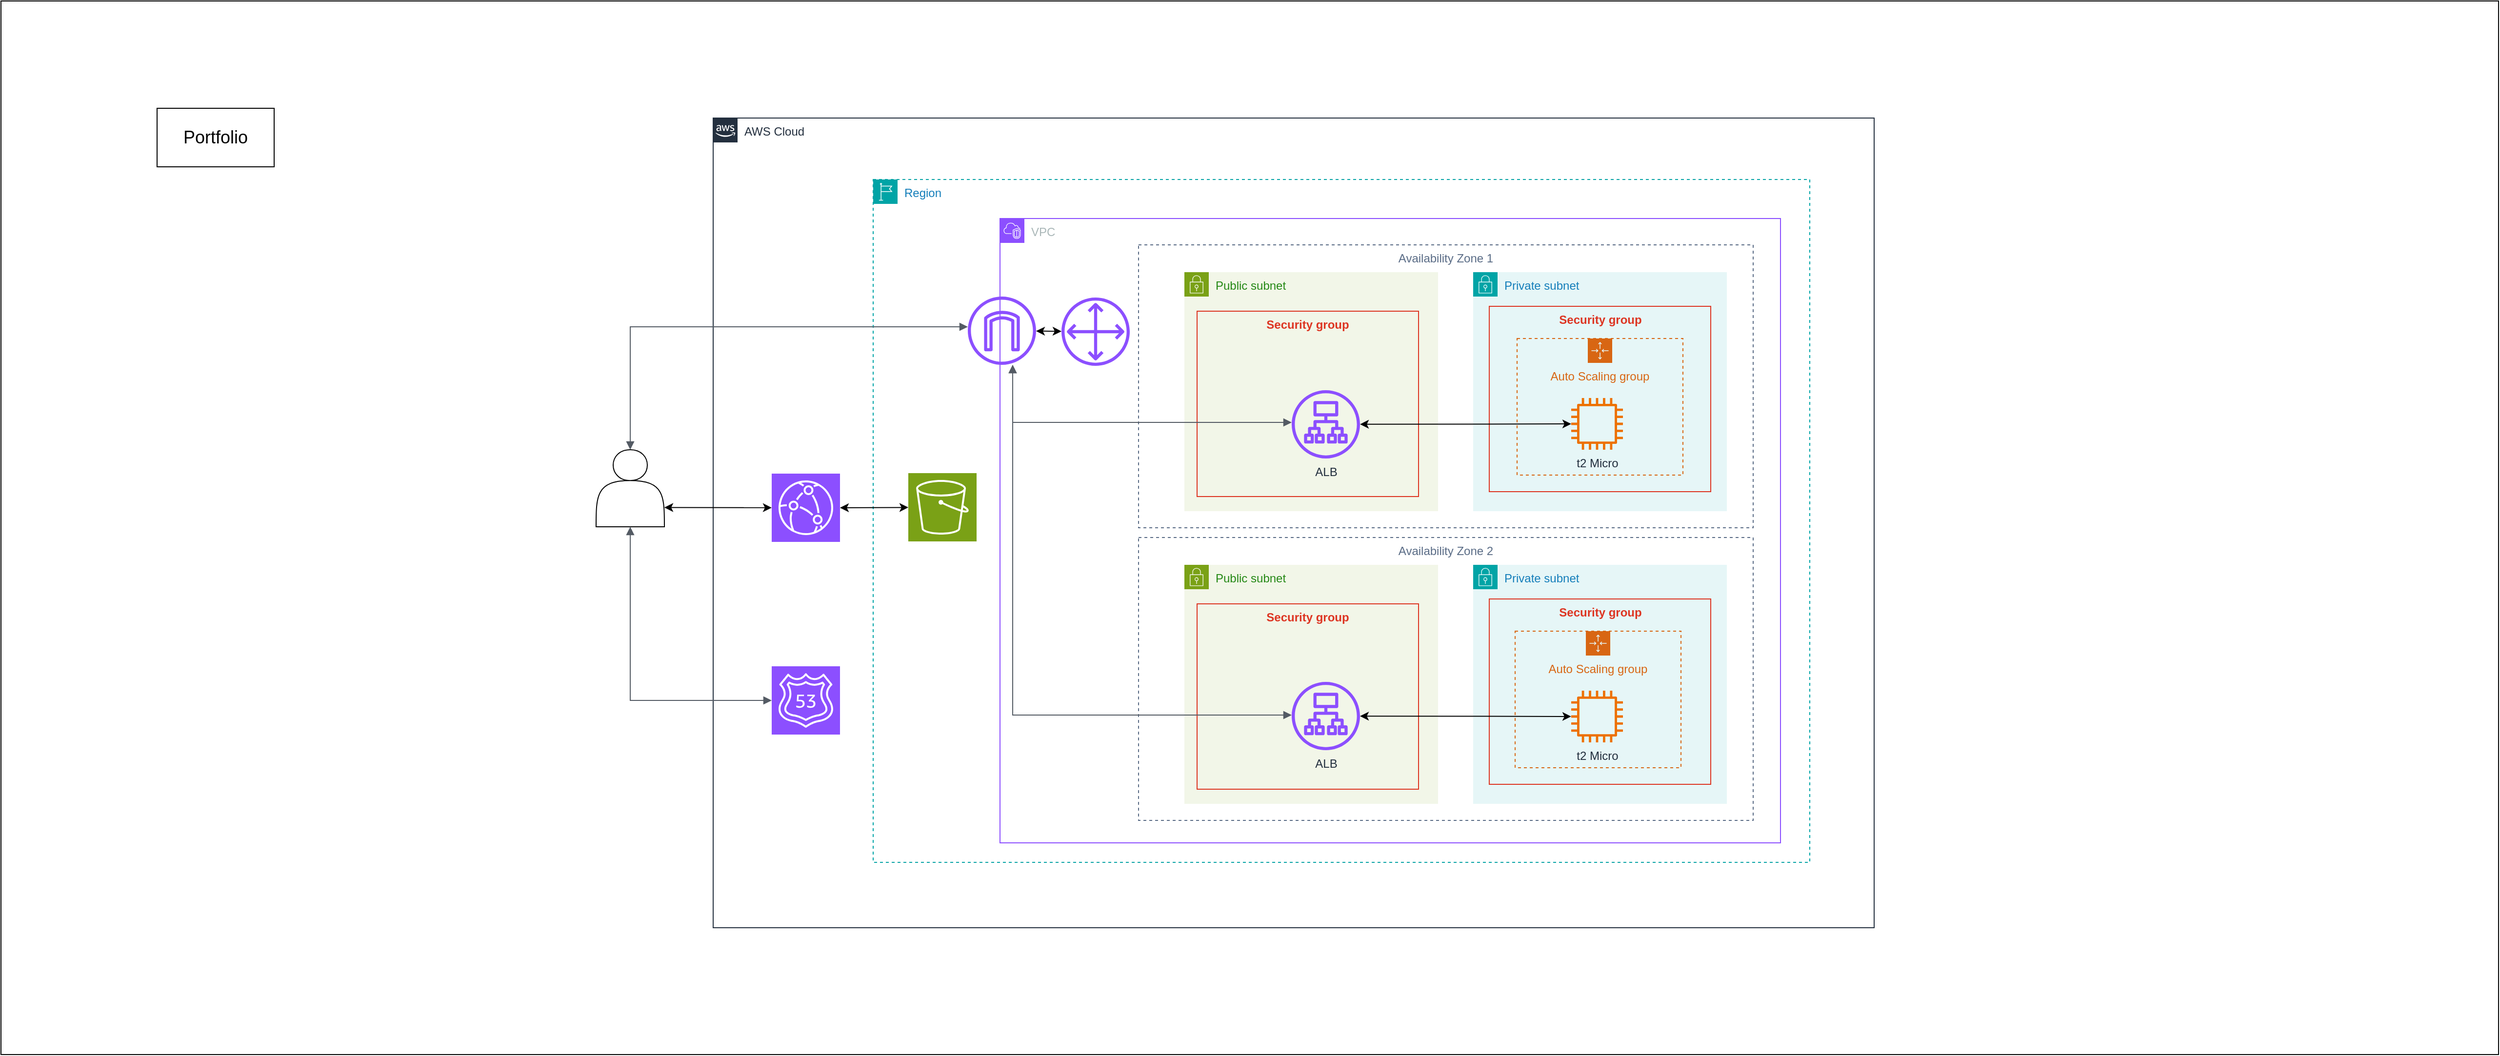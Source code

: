 <mxfile version="28.2.3">
  <diagram id="Ht1M8jgEwFfnCIfOTk4-" name="Page-1">
    <mxGraphModel dx="3682" dy="1408" grid="1" gridSize="10" guides="1" tooltips="1" connect="1" arrows="1" fold="1" page="1" pageScale="1" pageWidth="1169" pageHeight="827" math="0" shadow="0">
      <root>
        <mxCell id="0" />
        <mxCell id="1" parent="0" />
        <mxCell id="gGwlAg2NpKpwANiee2Lp-52" value="" style="rounded=0;whiteSpace=wrap;html=1;strokeColor=light-dark(#000000,#000000);" parent="1" vertex="1">
          <mxGeometry x="-1100" y="40" width="2560" height="1080" as="geometry" />
        </mxCell>
        <mxCell id="gGwlAg2NpKpwANiee2Lp-3" value="AWS Cloud" style="points=[[0,0],[0.25,0],[0.5,0],[0.75,0],[1,0],[1,0.25],[1,0.5],[1,0.75],[1,1],[0.75,1],[0.5,1],[0.25,1],[0,1],[0,0.75],[0,0.5],[0,0.25]];outlineConnect=0;gradientColor=none;html=1;whiteSpace=wrap;fontSize=12;fontStyle=0;container=1;pointerEvents=0;collapsible=0;recursiveResize=0;shape=mxgraph.aws4.group;grIcon=mxgraph.aws4.group_aws_cloud_alt;strokeColor=#232F3E;fillColor=none;verticalAlign=top;align=left;spacingLeft=30;fontColor=#232F3E;dashed=0;" parent="1" vertex="1">
          <mxGeometry x="-370" y="160" width="1190" height="830" as="geometry" />
        </mxCell>
        <mxCell id="gGwlAg2NpKpwANiee2Lp-4" value="Region" style="points=[[0,0],[0.25,0],[0.5,0],[0.75,0],[1,0],[1,0.25],[1,0.5],[1,0.75],[1,1],[0.75,1],[0.5,1],[0.25,1],[0,1],[0,0.75],[0,0.5],[0,0.25]];outlineConnect=0;gradientColor=none;html=1;whiteSpace=wrap;fontSize=12;fontStyle=0;container=1;pointerEvents=0;collapsible=0;recursiveResize=0;shape=mxgraph.aws4.group;grIcon=mxgraph.aws4.group_region;strokeColor=#00A4A6;fillColor=none;verticalAlign=top;align=left;spacingLeft=30;fontColor=#147EBA;dashed=1;" parent="gGwlAg2NpKpwANiee2Lp-3" vertex="1">
          <mxGeometry x="164" y="63" width="960" height="700" as="geometry" />
        </mxCell>
        <mxCell id="gGwlAg2NpKpwANiee2Lp-8" value="VPC" style="points=[[0,0],[0.25,0],[0.5,0],[0.75,0],[1,0],[1,0.25],[1,0.5],[1,0.75],[1,1],[0.75,1],[0.5,1],[0.25,1],[0,1],[0,0.75],[0,0.5],[0,0.25]];outlineConnect=0;gradientColor=none;html=1;whiteSpace=wrap;fontSize=12;fontStyle=0;container=1;pointerEvents=0;collapsible=0;recursiveResize=0;shape=mxgraph.aws4.group;grIcon=mxgraph.aws4.group_vpc2;strokeColor=#8C4FFF;fillColor=none;verticalAlign=top;align=left;spacingLeft=30;fontColor=#AAB7B8;dashed=0;" parent="gGwlAg2NpKpwANiee2Lp-4" vertex="1">
          <mxGeometry x="130" y="40" width="800" height="640" as="geometry" />
        </mxCell>
        <mxCell id="gGwlAg2NpKpwANiee2Lp-9" value="" style="sketch=0;outlineConnect=0;fontColor=#232F3E;gradientColor=none;fillColor=#8C4FFF;strokeColor=none;dashed=0;verticalLabelPosition=bottom;verticalAlign=top;align=center;html=1;fontSize=12;fontStyle=0;aspect=fixed;pointerEvents=1;shape=mxgraph.aws4.internet_gateway;" parent="gGwlAg2NpKpwANiee2Lp-8" vertex="1">
          <mxGeometry x="-33" y="80" width="70" height="70" as="geometry" />
        </mxCell>
        <mxCell id="gGwlAg2NpKpwANiee2Lp-10" value="" style="sketch=0;outlineConnect=0;fontColor=#232F3E;gradientColor=none;fillColor=#8C4FFF;strokeColor=none;dashed=0;verticalLabelPosition=bottom;verticalAlign=top;align=center;html=1;fontSize=12;fontStyle=0;aspect=fixed;pointerEvents=1;shape=mxgraph.aws4.customer_gateway;" parent="gGwlAg2NpKpwANiee2Lp-8" vertex="1">
          <mxGeometry x="63" y="81" width="70" height="70" as="geometry" />
        </mxCell>
        <mxCell id="gGwlAg2NpKpwANiee2Lp-11" value="" style="endArrow=classic;startArrow=classic;html=1;rounded=0;" parent="gGwlAg2NpKpwANiee2Lp-8" source="gGwlAg2NpKpwANiee2Lp-9" target="gGwlAg2NpKpwANiee2Lp-10" edge="1">
          <mxGeometry width="50" height="50" relative="1" as="geometry">
            <mxPoint x="370" y="354" as="sourcePoint" />
            <mxPoint x="420" y="304" as="targetPoint" />
          </mxGeometry>
        </mxCell>
        <mxCell id="gGwlAg2NpKpwANiee2Lp-12" value="Availability Zone 1" style="fillColor=none;strokeColor=#5A6C86;dashed=1;verticalAlign=top;fontStyle=0;fontColor=#5A6C86;whiteSpace=wrap;html=1;" parent="gGwlAg2NpKpwANiee2Lp-8" vertex="1">
          <mxGeometry x="142" y="27" width="630" height="290" as="geometry" />
        </mxCell>
        <mxCell id="gGwlAg2NpKpwANiee2Lp-6" value="Public subnet" style="points=[[0,0],[0.25,0],[0.5,0],[0.75,0],[1,0],[1,0.25],[1,0.5],[1,0.75],[1,1],[0.75,1],[0.5,1],[0.25,1],[0,1],[0,0.75],[0,0.5],[0,0.25]];outlineConnect=0;gradientColor=none;html=1;whiteSpace=wrap;fontSize=12;fontStyle=0;container=1;pointerEvents=0;collapsible=0;recursiveResize=0;shape=mxgraph.aws4.group;grIcon=mxgraph.aws4.group_security_group;grStroke=0;strokeColor=#7AA116;fillColor=#F2F6E8;verticalAlign=top;align=left;spacingLeft=30;fontColor=#248814;dashed=0;" parent="gGwlAg2NpKpwANiee2Lp-8" vertex="1">
          <mxGeometry x="189" y="55" width="260" height="245" as="geometry" />
        </mxCell>
        <mxCell id="gGwlAg2NpKpwANiee2Lp-15" value="Security group" style="fillColor=none;strokeColor=#DD3522;verticalAlign=top;fontStyle=1;fontColor=#DD3522;whiteSpace=wrap;html=1;" parent="gGwlAg2NpKpwANiee2Lp-6" vertex="1">
          <mxGeometry x="13" y="40" width="227" height="190" as="geometry" />
        </mxCell>
        <mxCell id="gGwlAg2NpKpwANiee2Lp-13" value="ALB" style="sketch=0;outlineConnect=0;fontColor=#232F3E;gradientColor=none;fillColor=#8C4FFF;strokeColor=none;dashed=0;verticalLabelPosition=bottom;verticalAlign=top;align=center;html=1;fontSize=12;fontStyle=0;aspect=fixed;pointerEvents=1;shape=mxgraph.aws4.application_load_balancer;" parent="gGwlAg2NpKpwANiee2Lp-6" vertex="1">
          <mxGeometry x="110" y="121" width="70" height="70" as="geometry" />
        </mxCell>
        <mxCell id="gGwlAg2NpKpwANiee2Lp-28" style="edgeStyle=orthogonalEdgeStyle;rounded=0;orthogonalLoop=1;jettySize=auto;html=1;exitX=0.5;exitY=1;exitDx=0;exitDy=0;" parent="gGwlAg2NpKpwANiee2Lp-6" source="gGwlAg2NpKpwANiee2Lp-15" target="gGwlAg2NpKpwANiee2Lp-15" edge="1">
          <mxGeometry relative="1" as="geometry" />
        </mxCell>
        <mxCell id="gGwlAg2NpKpwANiee2Lp-7" value="Private subnet" style="points=[[0,0],[0.25,0],[0.5,0],[0.75,0],[1,0],[1,0.25],[1,0.5],[1,0.75],[1,1],[0.75,1],[0.5,1],[0.25,1],[0,1],[0,0.75],[0,0.5],[0,0.25]];outlineConnect=0;gradientColor=none;html=1;whiteSpace=wrap;fontSize=12;fontStyle=0;container=1;pointerEvents=0;collapsible=0;recursiveResize=0;shape=mxgraph.aws4.group;grIcon=mxgraph.aws4.group_security_group;grStroke=0;strokeColor=#00A4A6;fillColor=#E6F6F7;verticalAlign=top;align=left;spacingLeft=30;fontColor=#147EBA;dashed=0;" parent="gGwlAg2NpKpwANiee2Lp-8" vertex="1">
          <mxGeometry x="485" y="55" width="260" height="245" as="geometry" />
        </mxCell>
        <mxCell id="gGwlAg2NpKpwANiee2Lp-16" value="Security group" style="fillColor=none;strokeColor=#DD3522;verticalAlign=top;fontStyle=1;fontColor=#DD3522;whiteSpace=wrap;html=1;" parent="gGwlAg2NpKpwANiee2Lp-7" vertex="1">
          <mxGeometry x="16.5" y="35" width="227" height="190" as="geometry" />
        </mxCell>
        <mxCell id="gGwlAg2NpKpwANiee2Lp-24" value="t2 Micro" style="sketch=0;outlineConnect=0;fontColor=#232F3E;gradientColor=none;fillColor=#ED7100;strokeColor=none;dashed=0;verticalLabelPosition=bottom;verticalAlign=top;align=center;html=1;fontSize=12;fontStyle=0;aspect=fixed;pointerEvents=1;shape=mxgraph.aws4.instance2;" parent="gGwlAg2NpKpwANiee2Lp-7" vertex="1">
          <mxGeometry x="100.5" y="129" width="53" height="53" as="geometry" />
        </mxCell>
        <mxCell id="gGwlAg2NpKpwANiee2Lp-23" value="Auto Scaling group" style="points=[[0,0],[0.25,0],[0.5,0],[0.75,0],[1,0],[1,0.25],[1,0.5],[1,0.75],[1,1],[0.75,1],[0.5,1],[0.25,1],[0,1],[0,0.75],[0,0.5],[0,0.25]];outlineConnect=0;gradientColor=none;html=1;whiteSpace=wrap;fontSize=12;fontStyle=0;container=1;pointerEvents=0;collapsible=0;recursiveResize=0;shape=mxgraph.aws4.groupCenter;grIcon=mxgraph.aws4.group_auto_scaling_group;grStroke=1;strokeColor=#D86613;fillColor=none;verticalAlign=top;align=center;fontColor=#D86613;dashed=1;spacingTop=25;" parent="gGwlAg2NpKpwANiee2Lp-7" vertex="1">
          <mxGeometry x="45" y="68" width="170" height="140" as="geometry" />
        </mxCell>
        <mxCell id="gGwlAg2NpKpwANiee2Lp-20" value="" style="edgeStyle=orthogonalEdgeStyle;html=1;endArrow=block;elbow=vertical;startArrow=block;startFill=1;endFill=1;strokeColor=#545B64;rounded=0;" parent="gGwlAg2NpKpwANiee2Lp-8" source="gGwlAg2NpKpwANiee2Lp-9" target="gGwlAg2NpKpwANiee2Lp-13" edge="1">
          <mxGeometry width="100" relative="1" as="geometry">
            <mxPoint x="410" y="360" as="sourcePoint" />
            <mxPoint x="510" y="360" as="targetPoint" />
            <Array as="points">
              <mxPoint x="13" y="209" />
            </Array>
          </mxGeometry>
        </mxCell>
        <mxCell id="gGwlAg2NpKpwANiee2Lp-22" value="" style="endArrow=classic;startArrow=classic;html=1;rounded=0;" parent="gGwlAg2NpKpwANiee2Lp-8" source="gGwlAg2NpKpwANiee2Lp-13" target="gGwlAg2NpKpwANiee2Lp-24" edge="1">
          <mxGeometry width="50" height="50" relative="1" as="geometry">
            <mxPoint x="438" y="350" as="sourcePoint" />
            <mxPoint x="588.5" y="255.5" as="targetPoint" />
          </mxGeometry>
        </mxCell>
        <mxCell id="gGwlAg2NpKpwANiee2Lp-40" value="Availability Zone 2" style="fillColor=none;strokeColor=#5A6C86;dashed=1;verticalAlign=top;fontStyle=0;fontColor=#5A6C86;whiteSpace=wrap;html=1;" parent="gGwlAg2NpKpwANiee2Lp-8" vertex="1">
          <mxGeometry x="142" y="327" width="630" height="290" as="geometry" />
        </mxCell>
        <mxCell id="gGwlAg2NpKpwANiee2Lp-41" value="Public subnet" style="points=[[0,0],[0.25,0],[0.5,0],[0.75,0],[1,0],[1,0.25],[1,0.5],[1,0.75],[1,1],[0.75,1],[0.5,1],[0.25,1],[0,1],[0,0.75],[0,0.5],[0,0.25]];outlineConnect=0;gradientColor=none;html=1;whiteSpace=wrap;fontSize=12;fontStyle=0;container=1;pointerEvents=0;collapsible=0;recursiveResize=0;shape=mxgraph.aws4.group;grIcon=mxgraph.aws4.group_security_group;grStroke=0;strokeColor=#7AA116;fillColor=#F2F6E8;verticalAlign=top;align=left;spacingLeft=30;fontColor=#248814;dashed=0;" parent="gGwlAg2NpKpwANiee2Lp-8" vertex="1">
          <mxGeometry x="189" y="355" width="260" height="245" as="geometry" />
        </mxCell>
        <mxCell id="gGwlAg2NpKpwANiee2Lp-42" value="Security group" style="fillColor=none;strokeColor=#DD3522;verticalAlign=top;fontStyle=1;fontColor=#DD3522;whiteSpace=wrap;html=1;" parent="gGwlAg2NpKpwANiee2Lp-41" vertex="1">
          <mxGeometry x="13" y="40" width="227" height="190" as="geometry" />
        </mxCell>
        <mxCell id="gGwlAg2NpKpwANiee2Lp-43" value="ALB" style="sketch=0;outlineConnect=0;fontColor=#232F3E;gradientColor=none;fillColor=#8C4FFF;strokeColor=none;dashed=0;verticalLabelPosition=bottom;verticalAlign=top;align=center;html=1;fontSize=12;fontStyle=0;aspect=fixed;pointerEvents=1;shape=mxgraph.aws4.application_load_balancer;" parent="gGwlAg2NpKpwANiee2Lp-41" vertex="1">
          <mxGeometry x="110" y="120" width="70" height="70" as="geometry" />
        </mxCell>
        <mxCell id="gGwlAg2NpKpwANiee2Lp-44" style="edgeStyle=orthogonalEdgeStyle;rounded=0;orthogonalLoop=1;jettySize=auto;html=1;exitX=0.5;exitY=1;exitDx=0;exitDy=0;" parent="gGwlAg2NpKpwANiee2Lp-41" source="gGwlAg2NpKpwANiee2Lp-42" target="gGwlAg2NpKpwANiee2Lp-42" edge="1">
          <mxGeometry relative="1" as="geometry" />
        </mxCell>
        <mxCell id="gGwlAg2NpKpwANiee2Lp-45" value="Private subnet" style="points=[[0,0],[0.25,0],[0.5,0],[0.75,0],[1,0],[1,0.25],[1,0.5],[1,0.75],[1,1],[0.75,1],[0.5,1],[0.25,1],[0,1],[0,0.75],[0,0.5],[0,0.25]];outlineConnect=0;gradientColor=none;html=1;whiteSpace=wrap;fontSize=12;fontStyle=0;container=1;pointerEvents=0;collapsible=0;recursiveResize=0;shape=mxgraph.aws4.group;grIcon=mxgraph.aws4.group_security_group;grStroke=0;strokeColor=#00A4A6;fillColor=#E6F6F7;verticalAlign=top;align=left;spacingLeft=30;fontColor=#147EBA;dashed=0;" parent="gGwlAg2NpKpwANiee2Lp-8" vertex="1">
          <mxGeometry x="485" y="355" width="260" height="245" as="geometry" />
        </mxCell>
        <mxCell id="gGwlAg2NpKpwANiee2Lp-46" value="Security group" style="fillColor=none;strokeColor=#DD3522;verticalAlign=top;fontStyle=1;fontColor=#DD3522;whiteSpace=wrap;html=1;" parent="gGwlAg2NpKpwANiee2Lp-45" vertex="1">
          <mxGeometry x="16.5" y="35" width="227" height="190" as="geometry" />
        </mxCell>
        <mxCell id="gGwlAg2NpKpwANiee2Lp-47" value="t2 Micro" style="sketch=0;outlineConnect=0;fontColor=#232F3E;gradientColor=none;fillColor=#ED7100;strokeColor=none;dashed=0;verticalLabelPosition=bottom;verticalAlign=top;align=center;html=1;fontSize=12;fontStyle=0;aspect=fixed;pointerEvents=1;shape=mxgraph.aws4.instance2;" parent="gGwlAg2NpKpwANiee2Lp-45" vertex="1">
          <mxGeometry x="100.5" y="129" width="53" height="53" as="geometry" />
        </mxCell>
        <mxCell id="gGwlAg2NpKpwANiee2Lp-48" value="" style="endArrow=classic;startArrow=classic;html=1;rounded=0;" parent="gGwlAg2NpKpwANiee2Lp-8" source="gGwlAg2NpKpwANiee2Lp-43" target="gGwlAg2NpKpwANiee2Lp-47" edge="1">
          <mxGeometry width="50" height="50" relative="1" as="geometry">
            <mxPoint x="438" y="650" as="sourcePoint" />
            <mxPoint x="588.5" y="555.5" as="targetPoint" />
          </mxGeometry>
        </mxCell>
        <mxCell id="gGwlAg2NpKpwANiee2Lp-49" value="Auto Scaling group" style="points=[[0,0],[0.25,0],[0.5,0],[0.75,0],[1,0],[1,0.25],[1,0.5],[1,0.75],[1,1],[0.75,1],[0.5,1],[0.25,1],[0,1],[0,0.75],[0,0.5],[0,0.25]];outlineConnect=0;gradientColor=none;html=1;whiteSpace=wrap;fontSize=12;fontStyle=0;container=1;pointerEvents=0;collapsible=0;recursiveResize=0;shape=mxgraph.aws4.groupCenter;grIcon=mxgraph.aws4.group_auto_scaling_group;grStroke=1;strokeColor=#D86613;fillColor=none;verticalAlign=top;align=center;fontColor=#D86613;dashed=1;spacingTop=25;" parent="gGwlAg2NpKpwANiee2Lp-8" vertex="1">
          <mxGeometry x="528" y="423" width="170" height="140" as="geometry" />
        </mxCell>
        <mxCell id="gGwlAg2NpKpwANiee2Lp-50" value="" style="edgeStyle=orthogonalEdgeStyle;html=1;endArrow=block;elbow=vertical;startArrow=block;startFill=1;endFill=1;strokeColor=#545B64;rounded=0;" parent="gGwlAg2NpKpwANiee2Lp-8" source="gGwlAg2NpKpwANiee2Lp-9" target="gGwlAg2NpKpwANiee2Lp-43" edge="1">
          <mxGeometry width="100" relative="1" as="geometry">
            <mxPoint x="300" y="370" as="sourcePoint" />
            <mxPoint x="400" y="370" as="targetPoint" />
            <Array as="points">
              <mxPoint x="13" y="509" />
            </Array>
          </mxGeometry>
        </mxCell>
        <mxCell id="ZI70vxyPbpq8DwKy1oIE-2" value="" style="sketch=0;points=[[0,0,0],[0.25,0,0],[0.5,0,0],[0.75,0,0],[1,0,0],[0,1,0],[0.25,1,0],[0.5,1,0],[0.75,1,0],[1,1,0],[0,0.25,0],[0,0.5,0],[0,0.75,0],[1,0.25,0],[1,0.5,0],[1,0.75,0]];outlineConnect=0;fontColor=#232F3E;fillColor=#7AA116;strokeColor=#ffffff;dashed=0;verticalLabelPosition=bottom;verticalAlign=top;align=center;html=1;fontSize=12;fontStyle=0;aspect=fixed;shape=mxgraph.aws4.resourceIcon;resIcon=mxgraph.aws4.s3;" vertex="1" parent="gGwlAg2NpKpwANiee2Lp-4">
          <mxGeometry x="36" y="301" width="70" height="70" as="geometry" />
        </mxCell>
        <mxCell id="gGwlAg2NpKpwANiee2Lp-14" value="" style="sketch=0;points=[[0,0,0],[0.25,0,0],[0.5,0,0],[0.75,0,0],[1,0,0],[0,1,0],[0.25,1,0],[0.5,1,0],[0.75,1,0],[1,1,0],[0,0.25,0],[0,0.5,0],[0,0.75,0],[1,0.25,0],[1,0.5,0],[1,0.75,0]];outlineConnect=0;fontColor=#232F3E;fillColor=#8C4FFF;strokeColor=#ffffff;dashed=0;verticalLabelPosition=bottom;verticalAlign=top;align=center;html=1;fontSize=12;fontStyle=0;aspect=fixed;shape=mxgraph.aws4.resourceIcon;resIcon=mxgraph.aws4.route_53;" parent="gGwlAg2NpKpwANiee2Lp-3" vertex="1">
          <mxGeometry x="60" y="562" width="70" height="70" as="geometry" />
        </mxCell>
        <mxCell id="od6eeCdcjbZJOe7FV_tS-1" value="" style="sketch=0;points=[[0,0,0],[0.25,0,0],[0.5,0,0],[0.75,0,0],[1,0,0],[0,1,0],[0.25,1,0],[0.5,1,0],[0.75,1,0],[1,1,0],[0,0.25,0],[0,0.5,0],[0,0.75,0],[1,0.25,0],[1,0.5,0],[1,0.75,0]];outlineConnect=0;fontColor=#232F3E;fillColor=#8C4FFF;strokeColor=#ffffff;dashed=0;verticalLabelPosition=bottom;verticalAlign=top;align=center;html=1;fontSize=12;fontStyle=0;aspect=fixed;shape=mxgraph.aws4.resourceIcon;resIcon=mxgraph.aws4.cloudfront;" parent="gGwlAg2NpKpwANiee2Lp-3" vertex="1">
          <mxGeometry x="60" y="364.5" width="70" height="70" as="geometry" />
        </mxCell>
        <mxCell id="gGwlAg2NpKpwANiee2Lp-56" value="" style="endArrow=classic;startArrow=classic;html=1;rounded=0;exitX=1;exitY=0.5;exitDx=0;exitDy=0;exitPerimeter=0;" parent="gGwlAg2NpKpwANiee2Lp-3" source="od6eeCdcjbZJOe7FV_tS-1" edge="1" target="ZI70vxyPbpq8DwKy1oIE-2">
          <mxGeometry width="50" height="50" relative="1" as="geometry">
            <mxPoint x="162" y="431.5" as="sourcePoint" />
            <mxPoint x="200" y="401.167" as="targetPoint" />
          </mxGeometry>
        </mxCell>
        <mxCell id="gGwlAg2NpKpwANiee2Lp-25" value="" style="shape=actor;whiteSpace=wrap;html=1;fontStyle=1" parent="1" vertex="1">
          <mxGeometry x="-490" y="500" width="70" height="79" as="geometry" />
        </mxCell>
        <mxCell id="gGwlAg2NpKpwANiee2Lp-26" value="" style="edgeStyle=orthogonalEdgeStyle;html=1;endArrow=block;elbow=vertical;startArrow=block;startFill=1;endFill=1;strokeColor=#545B64;rounded=0;exitX=0.5;exitY=1;exitDx=0;exitDy=0;entryX=0;entryY=0.5;entryDx=0;entryDy=0;entryPerimeter=0;" parent="1" source="gGwlAg2NpKpwANiee2Lp-25" target="gGwlAg2NpKpwANiee2Lp-14" edge="1">
          <mxGeometry width="100" relative="1" as="geometry">
            <mxPoint x="-70" y="510" as="sourcePoint" />
            <mxPoint x="30" y="510" as="targetPoint" />
          </mxGeometry>
        </mxCell>
        <mxCell id="gGwlAg2NpKpwANiee2Lp-27" value="" style="edgeStyle=orthogonalEdgeStyle;html=1;endArrow=block;elbow=vertical;startArrow=block;startFill=1;endFill=1;strokeColor=#545B64;rounded=0;exitX=0.5;exitY=0;exitDx=0;exitDy=0;" parent="1" source="gGwlAg2NpKpwANiee2Lp-25" target="gGwlAg2NpKpwANiee2Lp-9" edge="1">
          <mxGeometry width="100" relative="1" as="geometry">
            <mxPoint x="-20" y="560" as="sourcePoint" />
            <mxPoint x="-140" y="390" as="targetPoint" />
            <Array as="points">
              <mxPoint x="-455" y="374" />
            </Array>
          </mxGeometry>
        </mxCell>
        <mxCell id="gGwlAg2NpKpwANiee2Lp-53" value="" style="rounded=0;whiteSpace=wrap;html=1;" parent="1" vertex="1">
          <mxGeometry x="-940" y="150" width="120" height="60" as="geometry" />
        </mxCell>
        <mxCell id="gGwlAg2NpKpwANiee2Lp-54" value="Portfolio" style="text;html=1;align=center;verticalAlign=middle;whiteSpace=wrap;rounded=0;fontSize=18;" parent="1" vertex="1">
          <mxGeometry x="-910" y="165" width="60" height="30" as="geometry" />
        </mxCell>
        <mxCell id="od6eeCdcjbZJOe7FV_tS-2" value="" style="endArrow=classic;startArrow=classic;html=1;rounded=0;exitX=1;exitY=0.75;exitDx=0;exitDy=0;" parent="1" source="gGwlAg2NpKpwANiee2Lp-25" target="od6eeCdcjbZJOe7FV_tS-1" edge="1">
          <mxGeometry width="50" height="50" relative="1" as="geometry">
            <mxPoint x="-430" y="557" as="sourcePoint" />
            <mxPoint x="-180" y="558" as="targetPoint" />
          </mxGeometry>
        </mxCell>
      </root>
    </mxGraphModel>
  </diagram>
</mxfile>
